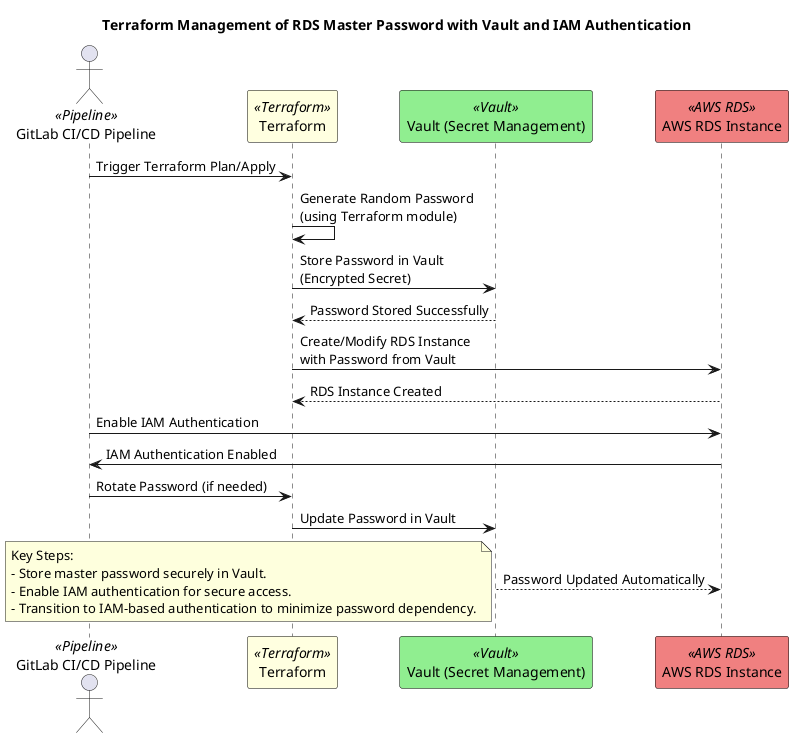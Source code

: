 @startuml
title Terraform Management of RDS Master Password with Vault and IAM Authentication

skinparam participant {
    BackgroundColor<<Pipeline>> LightSkyBlue
    BackgroundColor<<Terraform>> LightYellow
    BackgroundColor<<Vault>> LightGreen
    BackgroundColor<<AWS RDS>> LightCoral
    BorderColor Black
    FontSize 14
    FontColor Black
}

actor "GitLab CI/CD Pipeline" as Pipeline <<Pipeline>>
participant "Terraform" as TF <<Terraform>>
participant "Vault (Secret Management)" as Vault <<Vault>>
participant "AWS RDS Instance" as RDS <<AWS RDS>>

Pipeline -> TF : Trigger Terraform Plan/Apply
TF -> TF : Generate Random Password\n(using Terraform module)
TF -> Vault : Store Password in Vault\n(Encrypted Secret)
Vault --> TF : Password Stored Successfully

TF -> RDS : Create/Modify RDS Instance\nwith Password from Vault
RDS --> TF : RDS Instance Created

Pipeline -> RDS : Enable IAM Authentication
RDS -> Pipeline : IAM Authentication Enabled

Pipeline -> TF : Rotate Password (if needed)
TF -> Vault : Update Password in Vault
Vault --> RDS : Password Updated Automatically

note left
  Key Steps:
  - Store master password securely in Vault.
  - Enable IAM authentication for secure access.
  - Transition to IAM-based authentication to minimize password dependency.
end note

@enduml
